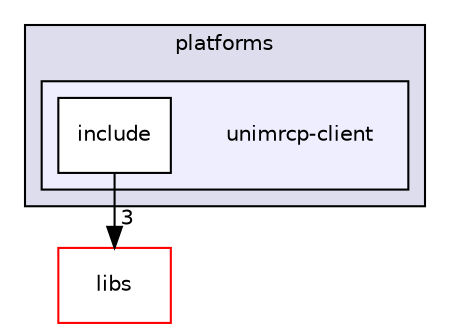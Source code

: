 digraph "unimrcp-client" {
  compound=true
  node [ fontsize="10", fontname="Helvetica"];
  edge [ labelfontsize="10", labelfontname="Helvetica"];
  subgraph clusterdir_c2729ddf18bab012de856b523eb05d8f {
    graph [ bgcolor="#ddddee", pencolor="black", label="platforms" fontname="Helvetica", fontsize="10", URL="dir_c2729ddf18bab012de856b523eb05d8f.html"]
  subgraph clusterdir_7bc579334b157ec3b2360dd5a3ea1dd2 {
    graph [ bgcolor="#eeeeff", pencolor="black", label="" URL="dir_7bc579334b157ec3b2360dd5a3ea1dd2.html"];
    dir_7bc579334b157ec3b2360dd5a3ea1dd2 [shape=plaintext label="unimrcp-client"];
    dir_bd7b11fbabf98796adadd46f82c37fc6 [shape=box label="include" color="black" fillcolor="white" style="filled" URL="dir_bd7b11fbabf98796adadd46f82c37fc6.html"];
  }
  }
  dir_6719ab1f1f7655efc2fa43f7eb574fd1 [shape=box label="libs" fillcolor="white" style="filled" color="red" URL="dir_6719ab1f1f7655efc2fa43f7eb574fd1.html"];
  dir_bd7b11fbabf98796adadd46f82c37fc6->dir_6719ab1f1f7655efc2fa43f7eb574fd1 [headlabel="3", labeldistance=1.5 headhref="dir_000005_000000.html"];
}
